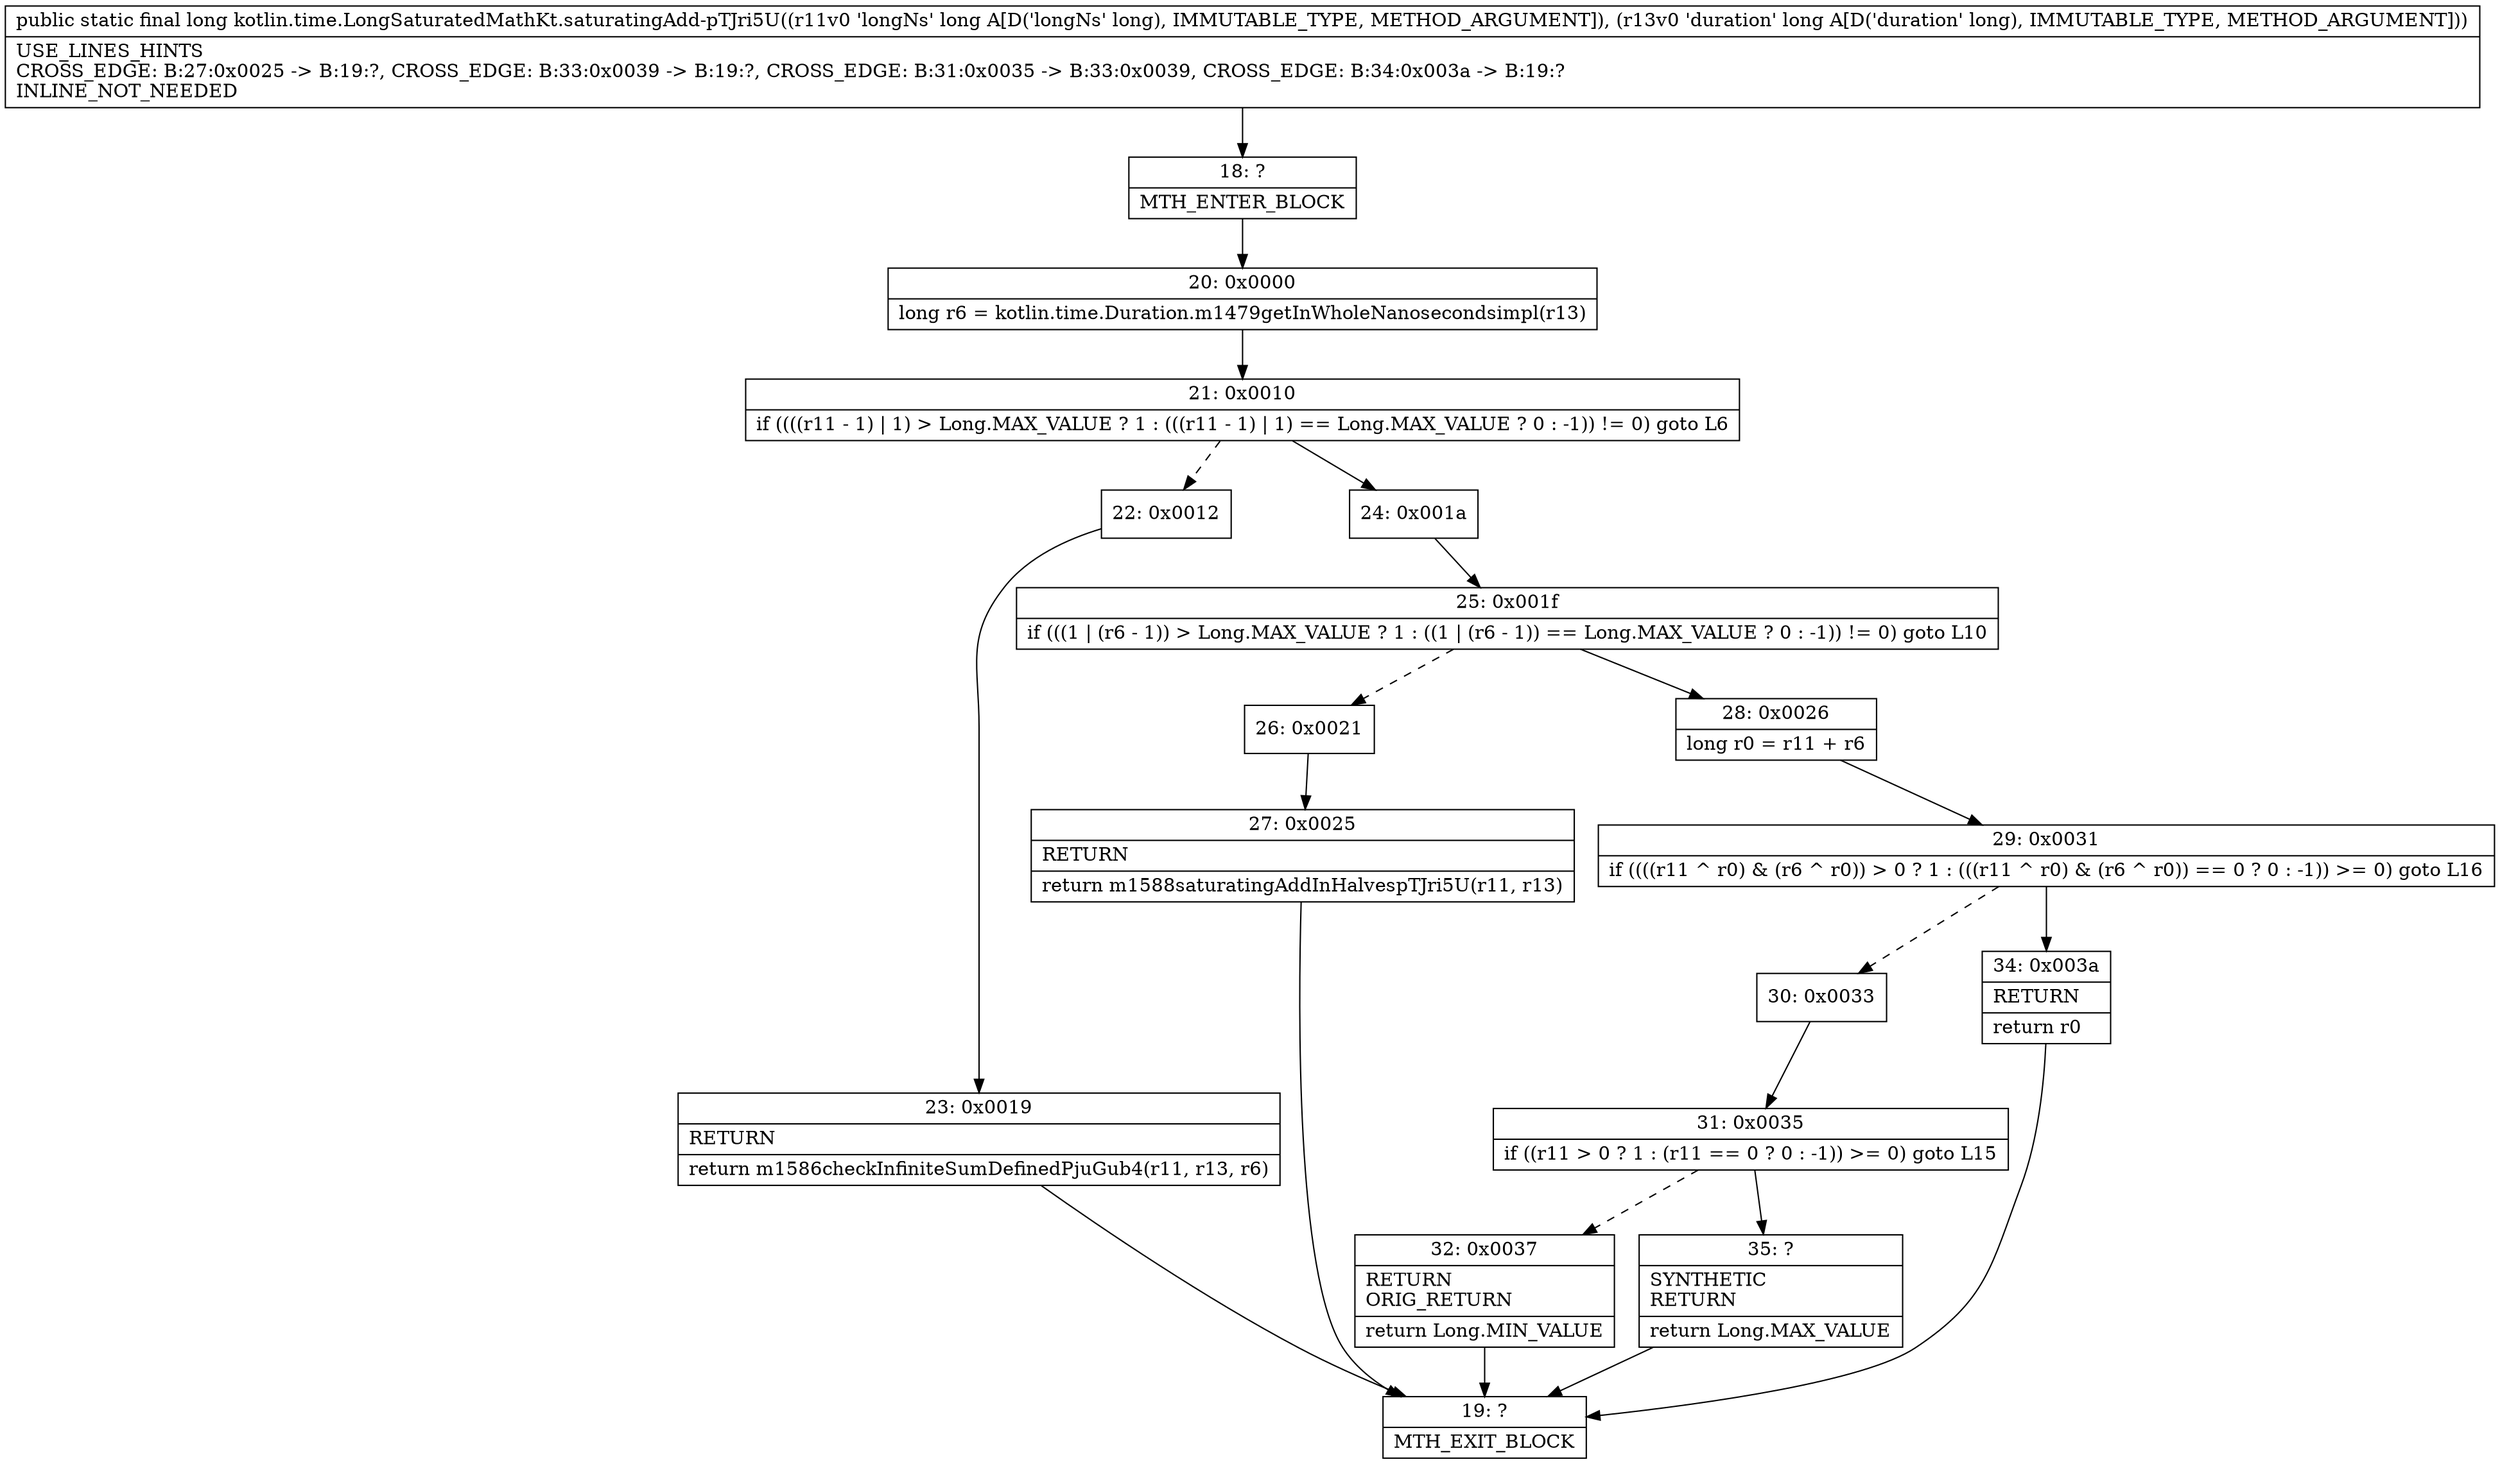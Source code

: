digraph "CFG forkotlin.time.LongSaturatedMathKt.saturatingAdd\-pTJri5U(JJ)J" {
Node_18 [shape=record,label="{18\:\ ?|MTH_ENTER_BLOCK\l}"];
Node_20 [shape=record,label="{20\:\ 0x0000|long r6 = kotlin.time.Duration.m1479getInWholeNanosecondsimpl(r13)\l}"];
Node_21 [shape=record,label="{21\:\ 0x0010|if ((((r11 \- 1) \| 1) \> Long.MAX_VALUE ? 1 : (((r11 \- 1) \| 1) == Long.MAX_VALUE ? 0 : \-1)) != 0) goto L6\l}"];
Node_22 [shape=record,label="{22\:\ 0x0012}"];
Node_23 [shape=record,label="{23\:\ 0x0019|RETURN\l|return m1586checkInfiniteSumDefinedPjuGub4(r11, r13, r6)\l}"];
Node_19 [shape=record,label="{19\:\ ?|MTH_EXIT_BLOCK\l}"];
Node_24 [shape=record,label="{24\:\ 0x001a}"];
Node_25 [shape=record,label="{25\:\ 0x001f|if (((1 \| (r6 \- 1)) \> Long.MAX_VALUE ? 1 : ((1 \| (r6 \- 1)) == Long.MAX_VALUE ? 0 : \-1)) != 0) goto L10\l}"];
Node_26 [shape=record,label="{26\:\ 0x0021}"];
Node_27 [shape=record,label="{27\:\ 0x0025|RETURN\l|return m1588saturatingAddInHalvespTJri5U(r11, r13)\l}"];
Node_28 [shape=record,label="{28\:\ 0x0026|long r0 = r11 + r6\l}"];
Node_29 [shape=record,label="{29\:\ 0x0031|if ((((r11 ^ r0) & (r6 ^ r0)) \> 0 ? 1 : (((r11 ^ r0) & (r6 ^ r0)) == 0 ? 0 : \-1)) \>= 0) goto L16\l}"];
Node_30 [shape=record,label="{30\:\ 0x0033}"];
Node_31 [shape=record,label="{31\:\ 0x0035|if ((r11 \> 0 ? 1 : (r11 == 0 ? 0 : \-1)) \>= 0) goto L15\l}"];
Node_32 [shape=record,label="{32\:\ 0x0037|RETURN\lORIG_RETURN\l|return Long.MIN_VALUE\l}"];
Node_35 [shape=record,label="{35\:\ ?|SYNTHETIC\lRETURN\l|return Long.MAX_VALUE\l}"];
Node_34 [shape=record,label="{34\:\ 0x003a|RETURN\l|return r0\l}"];
MethodNode[shape=record,label="{public static final long kotlin.time.LongSaturatedMathKt.saturatingAdd\-pTJri5U((r11v0 'longNs' long A[D('longNs' long), IMMUTABLE_TYPE, METHOD_ARGUMENT]), (r13v0 'duration' long A[D('duration' long), IMMUTABLE_TYPE, METHOD_ARGUMENT]))  | USE_LINES_HINTS\lCROSS_EDGE: B:27:0x0025 \-\> B:19:?, CROSS_EDGE: B:33:0x0039 \-\> B:19:?, CROSS_EDGE: B:31:0x0035 \-\> B:33:0x0039, CROSS_EDGE: B:34:0x003a \-\> B:19:?\lINLINE_NOT_NEEDED\l}"];
MethodNode -> Node_18;Node_18 -> Node_20;
Node_20 -> Node_21;
Node_21 -> Node_22[style=dashed];
Node_21 -> Node_24;
Node_22 -> Node_23;
Node_23 -> Node_19;
Node_24 -> Node_25;
Node_25 -> Node_26[style=dashed];
Node_25 -> Node_28;
Node_26 -> Node_27;
Node_27 -> Node_19;
Node_28 -> Node_29;
Node_29 -> Node_30[style=dashed];
Node_29 -> Node_34;
Node_30 -> Node_31;
Node_31 -> Node_32[style=dashed];
Node_31 -> Node_35;
Node_32 -> Node_19;
Node_35 -> Node_19;
Node_34 -> Node_19;
}

